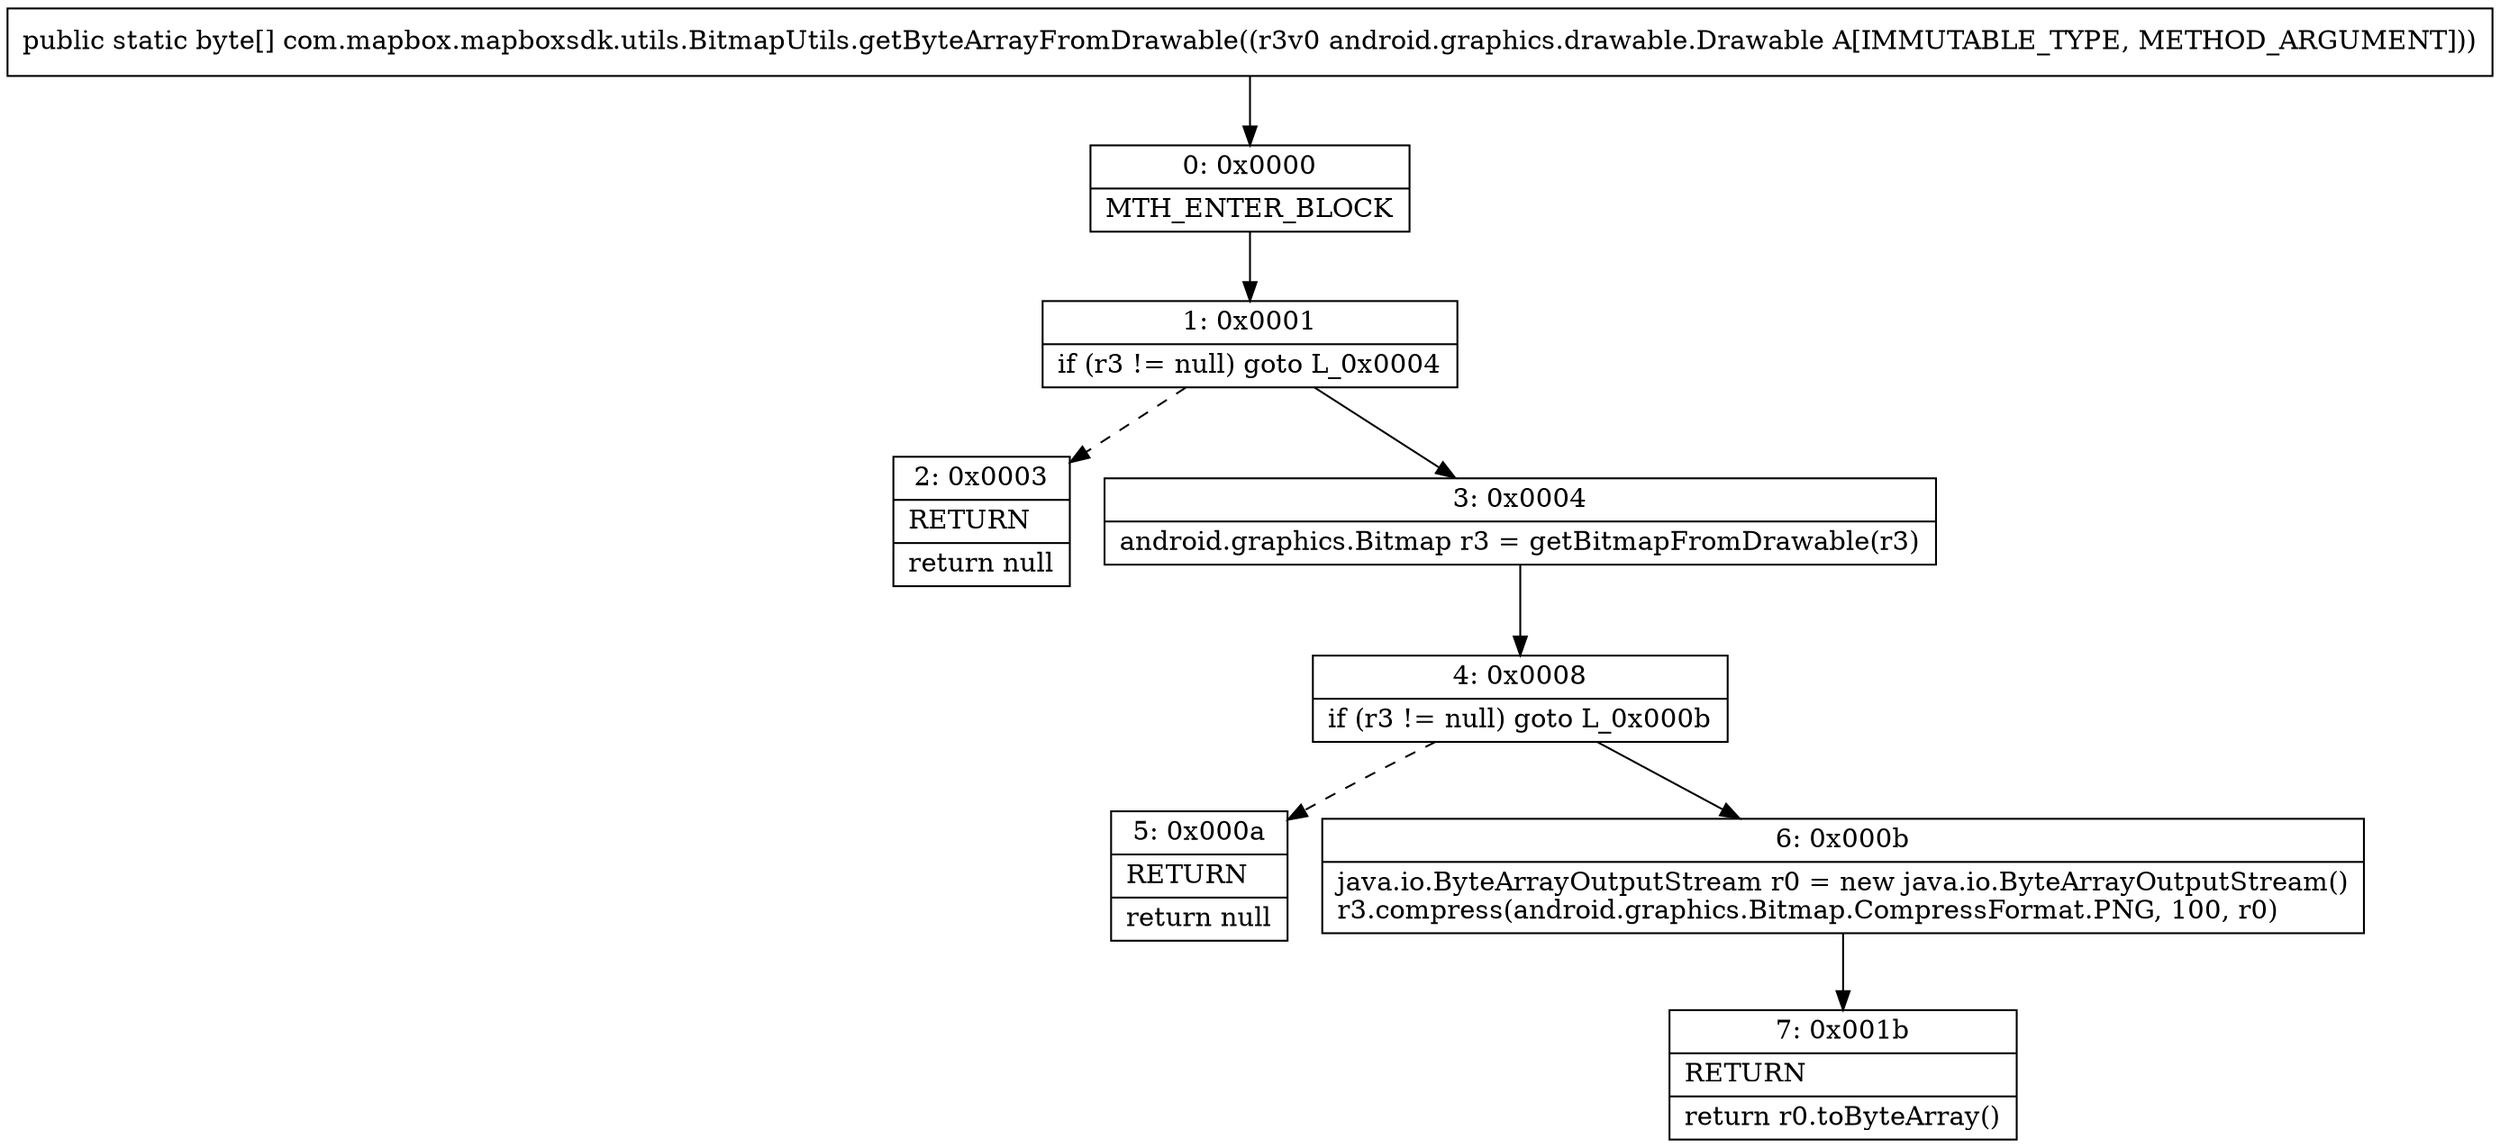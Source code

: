 digraph "CFG forcom.mapbox.mapboxsdk.utils.BitmapUtils.getByteArrayFromDrawable(Landroid\/graphics\/drawable\/Drawable;)[B" {
Node_0 [shape=record,label="{0\:\ 0x0000|MTH_ENTER_BLOCK\l}"];
Node_1 [shape=record,label="{1\:\ 0x0001|if (r3 != null) goto L_0x0004\l}"];
Node_2 [shape=record,label="{2\:\ 0x0003|RETURN\l|return null\l}"];
Node_3 [shape=record,label="{3\:\ 0x0004|android.graphics.Bitmap r3 = getBitmapFromDrawable(r3)\l}"];
Node_4 [shape=record,label="{4\:\ 0x0008|if (r3 != null) goto L_0x000b\l}"];
Node_5 [shape=record,label="{5\:\ 0x000a|RETURN\l|return null\l}"];
Node_6 [shape=record,label="{6\:\ 0x000b|java.io.ByteArrayOutputStream r0 = new java.io.ByteArrayOutputStream()\lr3.compress(android.graphics.Bitmap.CompressFormat.PNG, 100, r0)\l}"];
Node_7 [shape=record,label="{7\:\ 0x001b|RETURN\l|return r0.toByteArray()\l}"];
MethodNode[shape=record,label="{public static byte[] com.mapbox.mapboxsdk.utils.BitmapUtils.getByteArrayFromDrawable((r3v0 android.graphics.drawable.Drawable A[IMMUTABLE_TYPE, METHOD_ARGUMENT])) }"];
MethodNode -> Node_0;
Node_0 -> Node_1;
Node_1 -> Node_2[style=dashed];
Node_1 -> Node_3;
Node_3 -> Node_4;
Node_4 -> Node_5[style=dashed];
Node_4 -> Node_6;
Node_6 -> Node_7;
}

